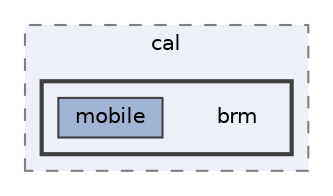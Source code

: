 digraph "repository/mobile-app/src/test/java/com/sterlite/cal/brm"
{
 // LATEX_PDF_SIZE
  bgcolor="transparent";
  edge [fontname=Helvetica,fontsize=10,labelfontname=Helvetica,labelfontsize=10];
  node [fontname=Helvetica,fontsize=10,shape=box,height=0.2,width=0.4];
  compound=true
  subgraph clusterdir_ac200dccfd6d8fd094792f530814120c {
    graph [ bgcolor="#edf0f7", pencolor="grey50", label="cal", fontname=Helvetica,fontsize=10 style="filled,dashed", URL="dir_ac200dccfd6d8fd094792f530814120c.html",tooltip=""]
  subgraph clusterdir_2f329511df19c03c174a10e1bc10bbc3 {
    graph [ bgcolor="#edf0f7", pencolor="grey25", label="", fontname=Helvetica,fontsize=10 style="filled,bold", URL="dir_2f329511df19c03c174a10e1bc10bbc3.html",tooltip=""]
    dir_2f329511df19c03c174a10e1bc10bbc3 [shape=plaintext, label="brm"];
  dir_0b60feff2e32a66731ea8856ee719caf [label="mobile", fillcolor="#a2b4d6", color="grey25", style="filled", URL="dir_0b60feff2e32a66731ea8856ee719caf.html",tooltip=""];
  }
  }
}

